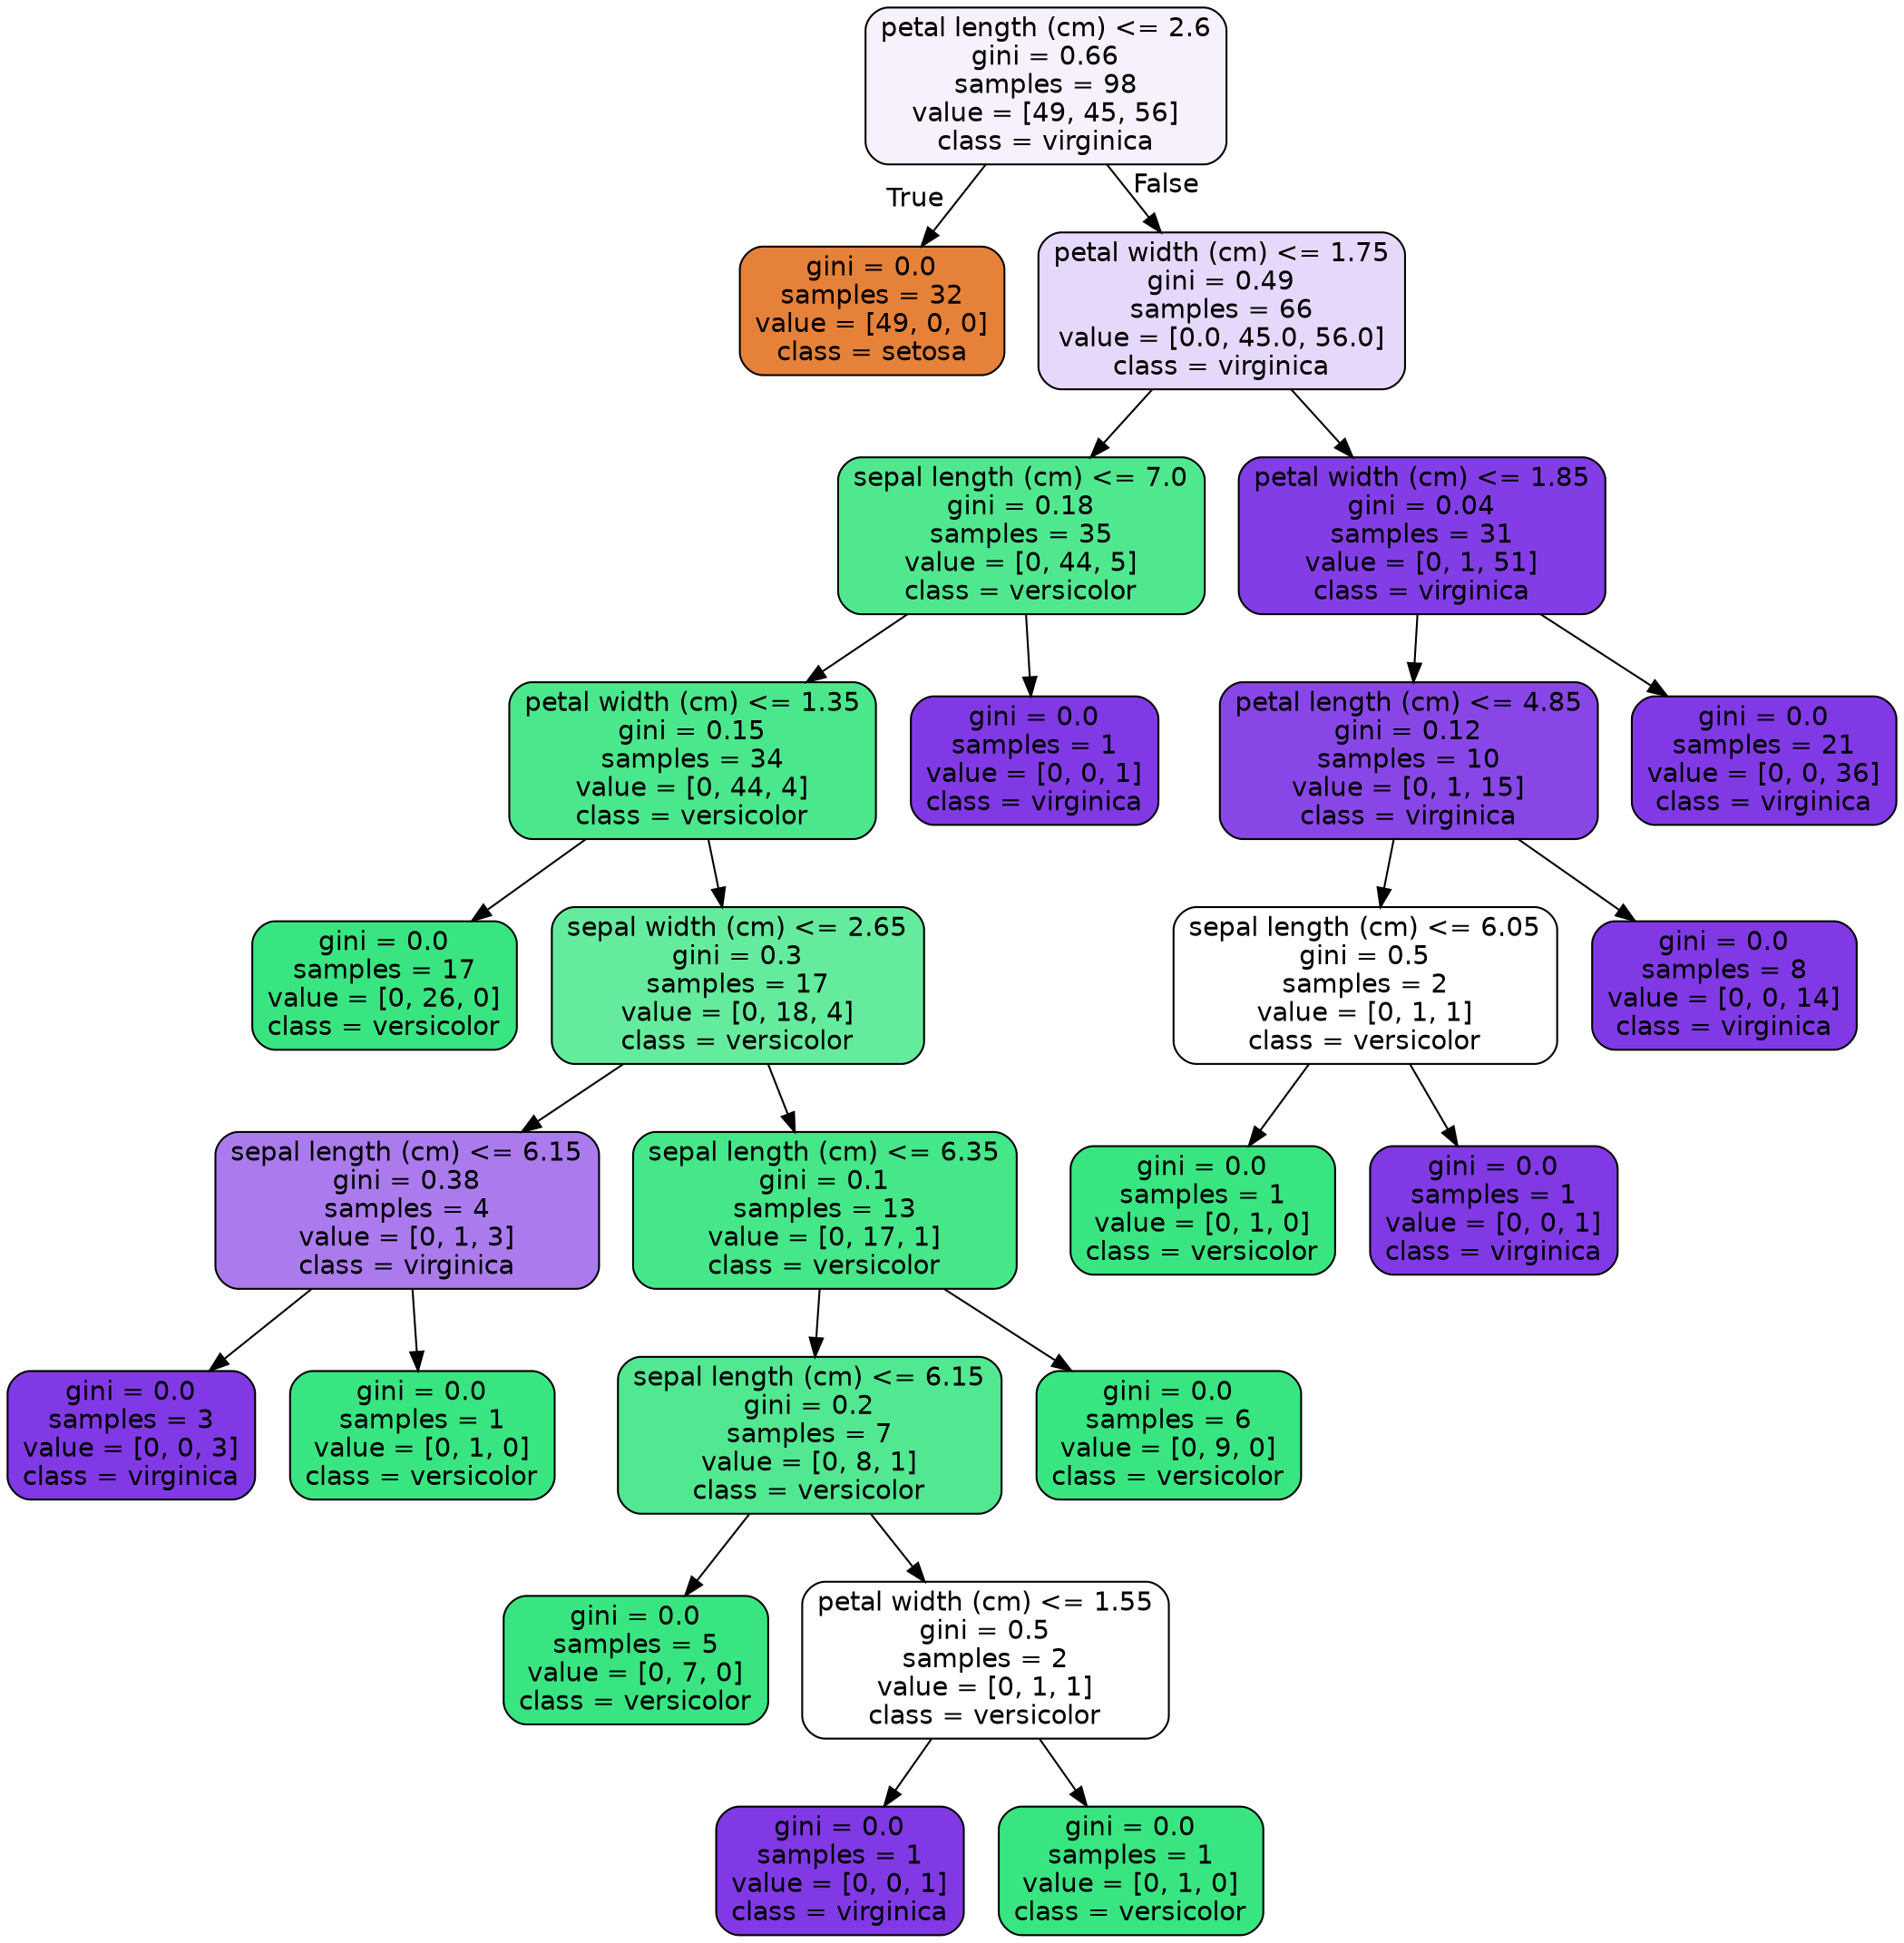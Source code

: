 digraph Tree {
node [shape=box, style="filled, rounded", color="black", fontname="helvetica"] ;
edge [fontname="helvetica"] ;
0 [label="petal length (cm) <= 2.6\ngini = 0.66\nsamples = 98\nvalue = [49, 45, 56]\nclass = virginica", fillcolor="#f6f1fd"] ;
1 [label="gini = 0.0\nsamples = 32\nvalue = [49, 0, 0]\nclass = setosa", fillcolor="#e58139"] ;
0 -> 1 [labeldistance=2.5, labelangle=45, headlabel="True"] ;
2 [label="petal width (cm) <= 1.75\ngini = 0.49\nsamples = 66\nvalue = [0.0, 45.0, 56.0]\nclass = virginica", fillcolor="#e6d8fa"] ;
0 -> 2 [labeldistance=2.5, labelangle=-45, headlabel="False"] ;
3 [label="sepal length (cm) <= 7.0\ngini = 0.18\nsamples = 35\nvalue = [0, 44, 5]\nclass = versicolor", fillcolor="#50e88f"] ;
2 -> 3 ;
4 [label="petal width (cm) <= 1.35\ngini = 0.15\nsamples = 34\nvalue = [0, 44, 4]\nclass = versicolor", fillcolor="#4be78c"] ;
3 -> 4 ;
5 [label="gini = 0.0\nsamples = 17\nvalue = [0, 26, 0]\nclass = versicolor", fillcolor="#39e581"] ;
4 -> 5 ;
6 [label="sepal width (cm) <= 2.65\ngini = 0.3\nsamples = 17\nvalue = [0, 18, 4]\nclass = versicolor", fillcolor="#65eb9d"] ;
4 -> 6 ;
7 [label="sepal length (cm) <= 6.15\ngini = 0.38\nsamples = 4\nvalue = [0, 1, 3]\nclass = virginica", fillcolor="#ab7bee"] ;
6 -> 7 ;
8 [label="gini = 0.0\nsamples = 3\nvalue = [0, 0, 3]\nclass = virginica", fillcolor="#8139e5"] ;
7 -> 8 ;
9 [label="gini = 0.0\nsamples = 1\nvalue = [0, 1, 0]\nclass = versicolor", fillcolor="#39e581"] ;
7 -> 9 ;
10 [label="sepal length (cm) <= 6.35\ngini = 0.1\nsamples = 13\nvalue = [0, 17, 1]\nclass = versicolor", fillcolor="#45e788"] ;
6 -> 10 ;
11 [label="sepal length (cm) <= 6.15\ngini = 0.2\nsamples = 7\nvalue = [0, 8, 1]\nclass = versicolor", fillcolor="#52e891"] ;
10 -> 11 ;
12 [label="gini = 0.0\nsamples = 5\nvalue = [0, 7, 0]\nclass = versicolor", fillcolor="#39e581"] ;
11 -> 12 ;
13 [label="petal width (cm) <= 1.55\ngini = 0.5\nsamples = 2\nvalue = [0, 1, 1]\nclass = versicolor", fillcolor="#ffffff"] ;
11 -> 13 ;
14 [label="gini = 0.0\nsamples = 1\nvalue = [0, 0, 1]\nclass = virginica", fillcolor="#8139e5"] ;
13 -> 14 ;
15 [label="gini = 0.0\nsamples = 1\nvalue = [0, 1, 0]\nclass = versicolor", fillcolor="#39e581"] ;
13 -> 15 ;
16 [label="gini = 0.0\nsamples = 6\nvalue = [0, 9, 0]\nclass = versicolor", fillcolor="#39e581"] ;
10 -> 16 ;
17 [label="gini = 0.0\nsamples = 1\nvalue = [0, 0, 1]\nclass = virginica", fillcolor="#8139e5"] ;
3 -> 17 ;
18 [label="petal width (cm) <= 1.85\ngini = 0.04\nsamples = 31\nvalue = [0, 1, 51]\nclass = virginica", fillcolor="#833de6"] ;
2 -> 18 ;
19 [label="petal length (cm) <= 4.85\ngini = 0.12\nsamples = 10\nvalue = [0, 1, 15]\nclass = virginica", fillcolor="#8946e7"] ;
18 -> 19 ;
20 [label="sepal length (cm) <= 6.05\ngini = 0.5\nsamples = 2\nvalue = [0, 1, 1]\nclass = versicolor", fillcolor="#ffffff"] ;
19 -> 20 ;
21 [label="gini = 0.0\nsamples = 1\nvalue = [0, 1, 0]\nclass = versicolor", fillcolor="#39e581"] ;
20 -> 21 ;
22 [label="gini = 0.0\nsamples = 1\nvalue = [0, 0, 1]\nclass = virginica", fillcolor="#8139e5"] ;
20 -> 22 ;
23 [label="gini = 0.0\nsamples = 8\nvalue = [0, 0, 14]\nclass = virginica", fillcolor="#8139e5"] ;
19 -> 23 ;
24 [label="gini = 0.0\nsamples = 21\nvalue = [0, 0, 36]\nclass = virginica", fillcolor="#8139e5"] ;
18 -> 24 ;
}